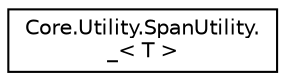 digraph "クラス階層図"
{
 // LATEX_PDF_SIZE
  edge [fontname="Helvetica",fontsize="10",labelfontname="Helvetica",labelfontsize="10"];
  node [fontname="Helvetica",fontsize="10",shape=record];
  rankdir="LR";
  Node0 [label="Core.Utility.SpanUtility.\l_\< T \>",height=0.2,width=0.4,color="black", fillcolor="white", style="filled",URL="$classCore_1_1Utility_1_1SpanUtility_1_1__.html",tooltip=" "];
}
